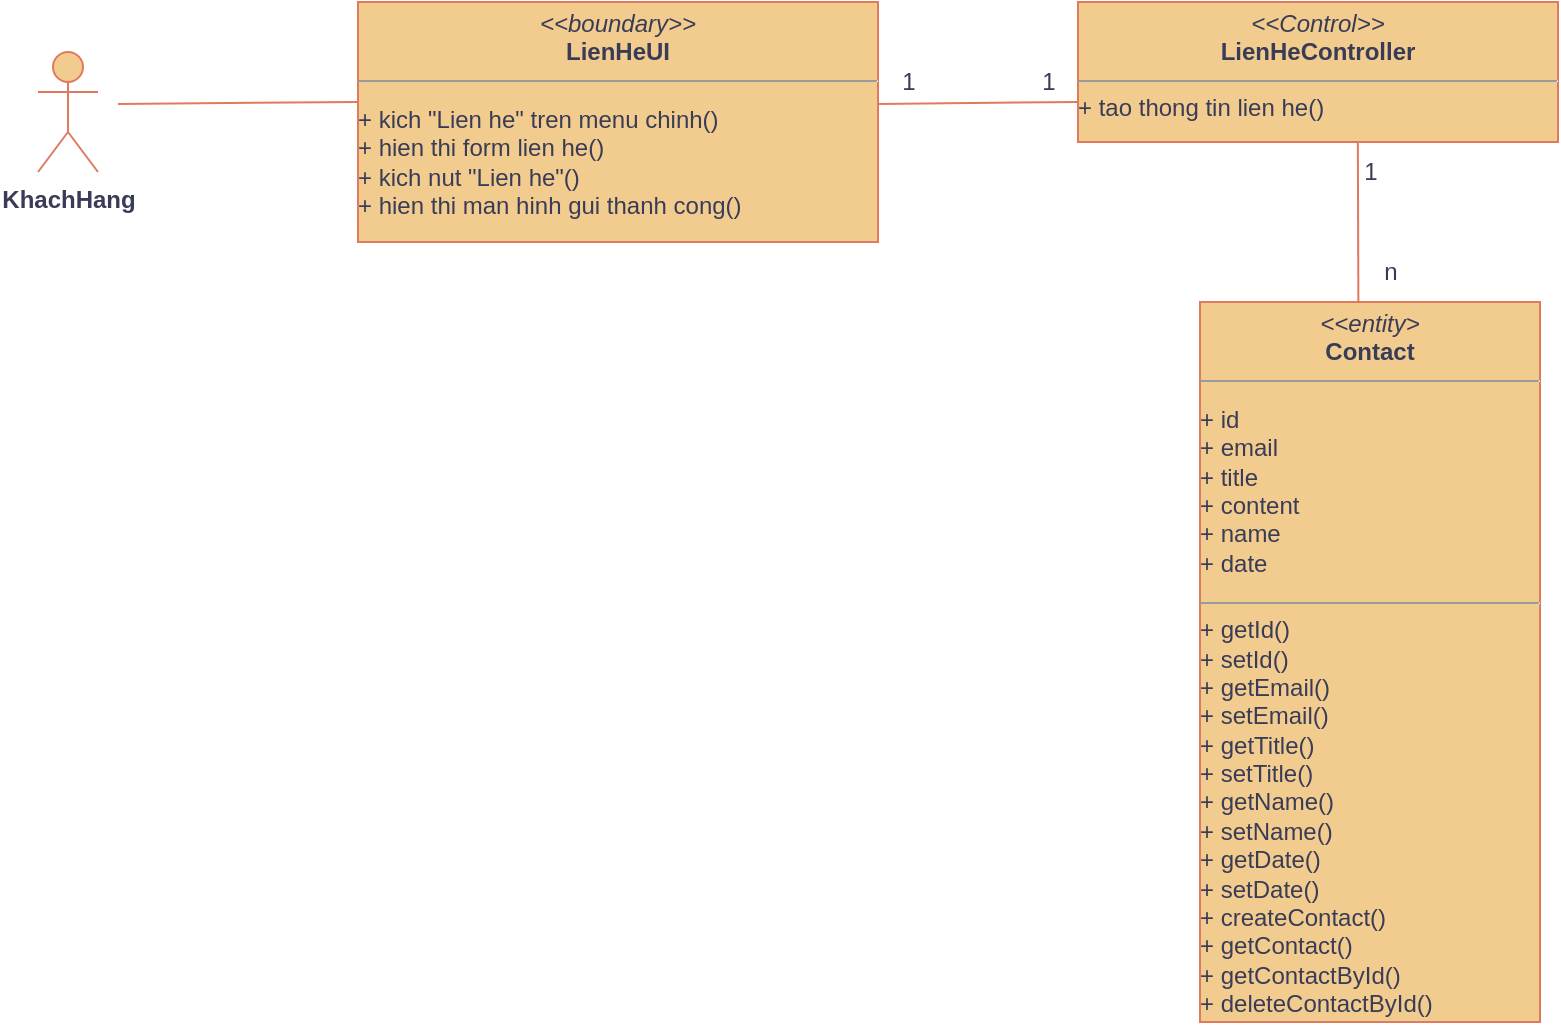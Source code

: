 <mxfile version="27.0.6">
  <diagram name="Trang-1" id="xRDySU8UgiZmNIAVLObl">
    <mxGraphModel grid="1" page="1" gridSize="10" guides="1" tooltips="1" connect="1" arrows="1" fold="1" pageScale="1" pageWidth="827" pageHeight="1169" math="0" shadow="0">
      <root>
        <mxCell id="0" />
        <mxCell id="1" parent="0" />
        <mxCell id="xSqhrbPGIQ5AdMwMVgo4-1" value="&lt;p style=&quot;margin:0px;margin-top:4px;text-align:center;&quot;&gt;&lt;i&gt;&amp;lt;&amp;lt;boundary&amp;gt;&amp;gt;&lt;/i&gt;&lt;br&gt;&lt;b&gt;LienHeUI&lt;/b&gt;&lt;/p&gt;&lt;hr size=&quot;1&quot;&gt;&lt;p style=&quot;&quot; dir=&quot;auto&quot;&gt;&lt;span style=&quot;white-space: pre-wrap;&quot;&gt;+ kich &quot;Lien he&quot; tren menu chinh()&lt;br/&gt;+ hien thi form lien he()&lt;br/&gt;+ kich nut &quot;Lien he&quot;()&lt;br/&gt;+ hien thi man hinh gui thanh cong()&lt;/span&gt;&lt;/p&gt;&lt;p style=&quot;white-space: pre-wrap;&quot; dir=&quot;auto&quot;&gt;&lt;br&gt;&lt;/p&gt;&lt;p style=&quot;white-space: pre-wrap;&quot; dir=&quot;auto&quot;&gt;&lt;br&gt;&lt;/p&gt;&lt;p style=&quot;margin:0px;margin-left:4px;&quot;&gt;&lt;br&gt;&lt;/p&gt;" style="verticalAlign=top;align=left;overflow=fill;fontSize=12;fontFamily=Helvetica;html=1;rounded=0;shadow=0;comic=0;labelBackgroundColor=none;strokeWidth=1;fillColor=#F2CC8F;strokeColor=#E07A5F;fontColor=#393C56;" vertex="1" parent="1">
          <mxGeometry x="189" y="60" width="260" height="120" as="geometry" />
        </mxCell>
        <mxCell id="xSqhrbPGIQ5AdMwMVgo4-3" value="&lt;p style=&quot;margin:0px;margin-top:4px;text-align:center;&quot;&gt;&lt;i&gt;&amp;lt;&amp;lt;Control&amp;gt;&amp;gt;&lt;/i&gt;&lt;br&gt;&lt;b&gt;LienHe&lt;/b&gt;&lt;b&gt;Controller&lt;/b&gt;&lt;/p&gt;&lt;hr size=&quot;1&quot;&gt;&lt;div&gt;+ tao thong tin lien he()&lt;/div&gt;&lt;div&gt;&lt;p style=&quot;white-space: pre-wrap;&quot; dir=&quot;auto&quot;&gt;&lt;br&gt;&lt;/p&gt;&lt;p style=&quot;white-space: pre-wrap;&quot; dir=&quot;auto&quot;&gt;&lt;br&gt;&lt;/p&gt;&lt;/div&gt;" style="verticalAlign=top;align=left;overflow=fill;fontSize=12;fontFamily=Helvetica;html=1;rounded=0;shadow=0;comic=0;labelBackgroundColor=none;strokeWidth=1;fillColor=#F2CC8F;strokeColor=#E07A5F;fontColor=#393C56;" vertex="1" parent="1">
          <mxGeometry x="549" y="60" width="240" height="70" as="geometry" />
        </mxCell>
        <mxCell id="xSqhrbPGIQ5AdMwMVgo4-4" value="&lt;b&gt;KhachHang&lt;/b&gt;" style="shape=umlActor;verticalLabelPosition=bottom;verticalAlign=top;html=1;outlineConnect=0;textShadow=0;labelBorderColor=none;labelBackgroundColor=none;fillColor=#F2CC8F;strokeColor=#E07A5F;fontColor=#393C56;" vertex="1" parent="1">
          <mxGeometry x="29" y="85" width="30" height="60" as="geometry" />
        </mxCell>
        <mxCell id="xSqhrbPGIQ5AdMwMVgo4-5" value="" style="endArrow=none;html=1;rounded=0;labelBackgroundColor=none;fontColor=default;strokeColor=#E07A5F;" edge="1" parent="1">
          <mxGeometry relative="1" as="geometry">
            <mxPoint x="69" y="111" as="sourcePoint" />
            <mxPoint x="189" y="110" as="targetPoint" />
          </mxGeometry>
        </mxCell>
        <mxCell id="xSqhrbPGIQ5AdMwMVgo4-6" value="1" style="text;html=1;align=center;verticalAlign=middle;resizable=0;points=[];autosize=1;strokeColor=none;fillColor=none;labelBackgroundColor=none;fontColor=#393C56;" vertex="1" parent="1">
          <mxGeometry x="519" y="85" width="30" height="30" as="geometry" />
        </mxCell>
        <mxCell id="xSqhrbPGIQ5AdMwMVgo4-7" value="" style="endArrow=none;html=1;rounded=0;labelBackgroundColor=none;fontColor=default;exitX=0.583;exitY=1;exitDx=0;exitDy=0;exitPerimeter=0;entryX=-0.027;entryY=1.027;entryDx=0;entryDy=0;entryPerimeter=0;strokeColor=#E07A5F;" edge="1" parent="1" source="xSqhrbPGIQ5AdMwMVgo4-3" target="xSqhrbPGIQ5AdMwMVgo4-19">
          <mxGeometry relative="1" as="geometry">
            <mxPoint x="700" y="192" as="sourcePoint" />
            <mxPoint x="689" y="230" as="targetPoint" />
          </mxGeometry>
        </mxCell>
        <mxCell id="xSqhrbPGIQ5AdMwMVgo4-9" value="&lt;p style=&quot;margin:0px;margin-top:4px;text-align:center;&quot;&gt;&lt;i&gt;&amp;lt;&amp;lt;entity&amp;gt;&lt;/i&gt;&lt;br&gt;&lt;b&gt;Contact&lt;/b&gt;&lt;/p&gt;&lt;hr size=&quot;1&quot;&gt;&lt;p style=&quot;&quot; dir=&quot;auto&quot;&gt;&lt;span style=&quot;white-space: pre-wrap;&quot;&gt;+ id&lt;br&gt;+ email&lt;br&gt;+ title&lt;br&gt;+ content&lt;br&gt;+ name&lt;br&gt;+ date&lt;/span&gt;&lt;/p&gt;&lt;hr size=&quot;1&quot;&gt;&lt;div&gt;&lt;div&gt;+ getId()&lt;/div&gt;&lt;div&gt;+ setId()&lt;/div&gt;&lt;div&gt;+ getEmail()&lt;/div&gt;&lt;div&gt;+ setEmail()&lt;/div&gt;&lt;div&gt;+ getTitle()&lt;/div&gt;&lt;div&gt;+ setTitle()&lt;/div&gt;&lt;div&gt;+ getName()&lt;/div&gt;&lt;div&gt;+ setName()&lt;/div&gt;&lt;div&gt;+ getDate()&lt;/div&gt;&lt;div&gt;+ setDate()&lt;/div&gt;&lt;div&gt;+ createContact()&lt;/div&gt;&lt;div&gt;+ getContact()&lt;/div&gt;&lt;div&gt;+ getContactById()&lt;/div&gt;&lt;div&gt;&lt;span style=&quot;background-color: transparent;&quot;&gt;+ deleteContactById()&lt;/span&gt;&lt;span style=&quot;background-color: transparent; color: light-dark(rgb(0, 0, 0), rgb(255, 255, 255));&quot;&gt;&amp;nbsp;&lt;/span&gt;&lt;/div&gt;&lt;/div&gt;&lt;div&gt;&lt;br&gt;&lt;/div&gt;&lt;div&gt;&lt;br&gt;&lt;p style=&quot;white-space: pre-wrap;&quot; dir=&quot;auto&quot;&gt;&lt;br&gt;&lt;/p&gt;&lt;/div&gt;" style="verticalAlign=top;align=left;overflow=fill;fontSize=12;fontFamily=Helvetica;html=1;rounded=0;shadow=0;comic=0;labelBackgroundColor=none;strokeWidth=1;fillColor=#F2CC8F;strokeColor=#E07A5F;fontColor=#393C56;" vertex="1" parent="1">
          <mxGeometry x="610" y="210" width="170" height="360" as="geometry" />
        </mxCell>
        <mxCell id="xSqhrbPGIQ5AdMwMVgo4-16" value="1" style="text;html=1;align=center;verticalAlign=middle;resizable=0;points=[];autosize=1;strokeColor=none;fillColor=none;labelBackgroundColor=none;fontColor=#393C56;" vertex="1" parent="1">
          <mxGeometry x="680" y="130" width="30" height="30" as="geometry" />
        </mxCell>
        <mxCell id="xSqhrbPGIQ5AdMwMVgo4-19" value="n" style="text;html=1;align=center;verticalAlign=middle;resizable=0;points=[];autosize=1;strokeColor=none;fillColor=none;labelBackgroundColor=none;fontColor=#393C56;" vertex="1" parent="1">
          <mxGeometry x="690" y="180" width="30" height="30" as="geometry" />
        </mxCell>
        <mxCell id="xSqhrbPGIQ5AdMwMVgo4-20" value="" style="endArrow=none;html=1;rounded=0;labelBackgroundColor=none;fontColor=default;strokeColor=#E07A5F;" edge="1" parent="1">
          <mxGeometry relative="1" as="geometry">
            <mxPoint x="449" y="111" as="sourcePoint" />
            <mxPoint x="549" y="110" as="targetPoint" />
          </mxGeometry>
        </mxCell>
        <mxCell id="xSqhrbPGIQ5AdMwMVgo4-21" value="1" style="text;html=1;align=center;verticalAlign=middle;resizable=0;points=[];autosize=1;strokeColor=none;fillColor=none;labelBackgroundColor=none;fontColor=#393C56;" vertex="1" parent="1">
          <mxGeometry x="449" y="85" width="30" height="30" as="geometry" />
        </mxCell>
      </root>
    </mxGraphModel>
  </diagram>
</mxfile>
